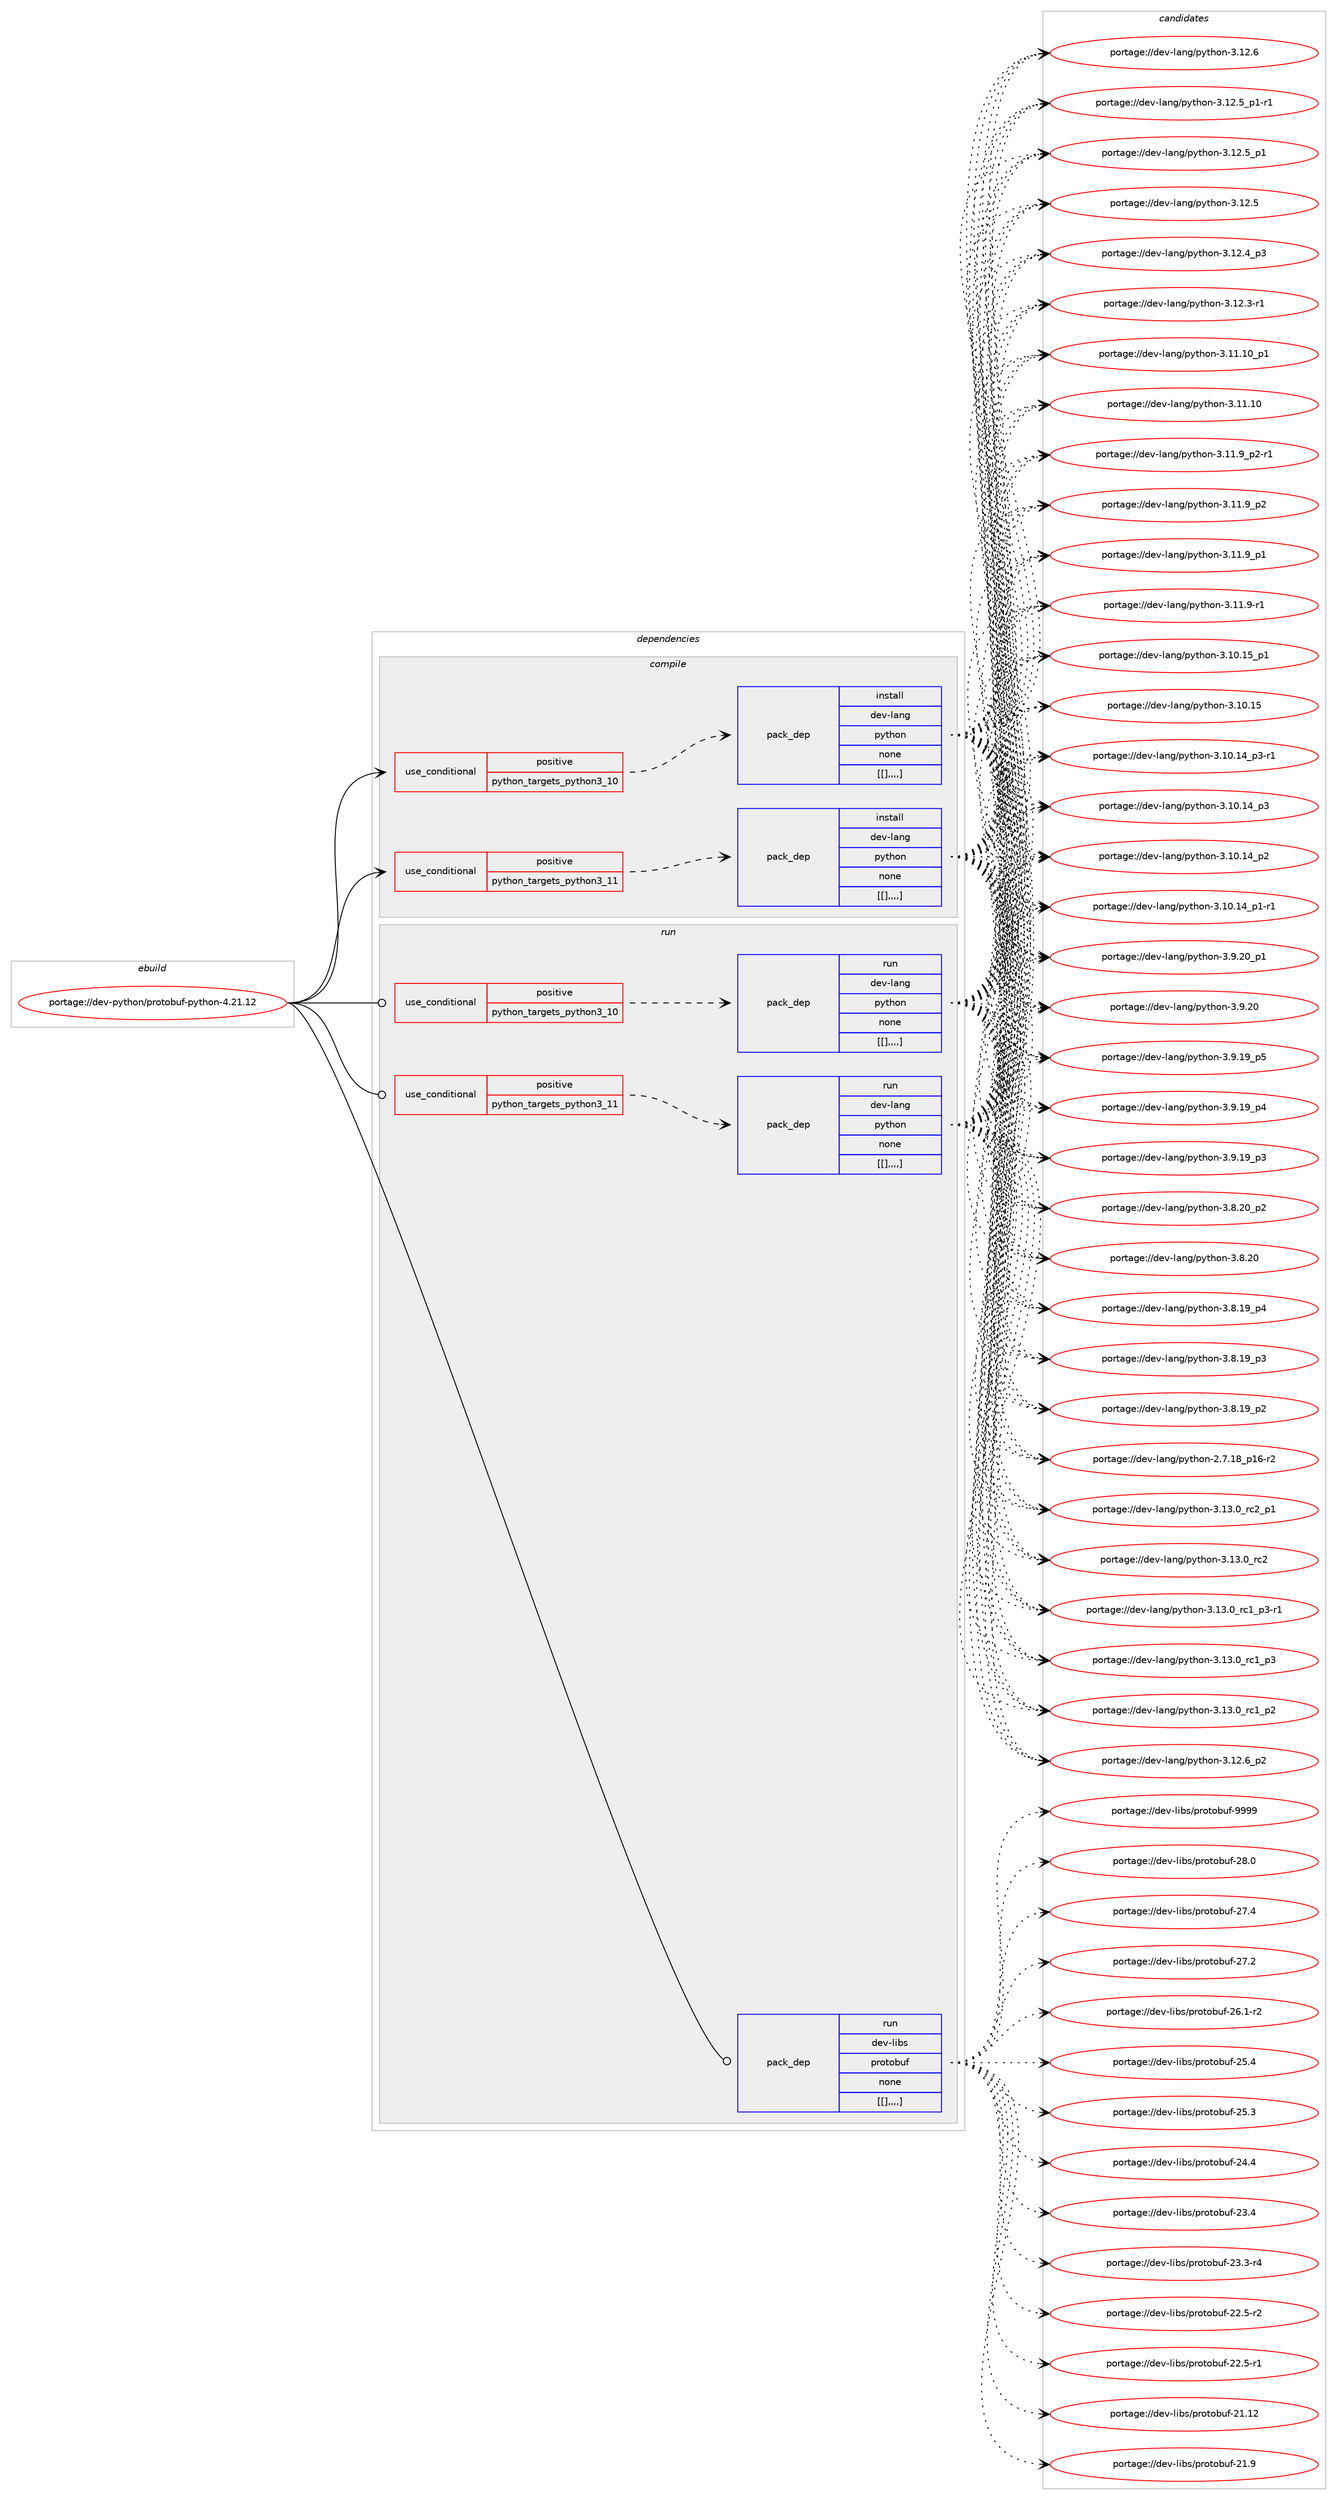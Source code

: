 digraph prolog {

# *************
# Graph options
# *************

newrank=true;
concentrate=true;
compound=true;
graph [rankdir=LR,fontname=Helvetica,fontsize=10,ranksep=1.5];#, ranksep=2.5, nodesep=0.2];
edge  [arrowhead=vee];
node  [fontname=Helvetica,fontsize=10];

# **********
# The ebuild
# **********

subgraph cluster_leftcol {
color=gray;
label=<<i>ebuild</i>>;
id [label="portage://dev-python/protobuf-python-4.21.12", color=red, width=4, href="../dev-python/protobuf-python-4.21.12.svg"];
}

# ****************
# The dependencies
# ****************

subgraph cluster_midcol {
color=gray;
label=<<i>dependencies</i>>;
subgraph cluster_compile {
fillcolor="#eeeeee";
style=filled;
label=<<i>compile</i>>;
subgraph cond37719 {
dependency157598 [label=<<TABLE BORDER="0" CELLBORDER="1" CELLSPACING="0" CELLPADDING="4"><TR><TD ROWSPAN="3" CELLPADDING="10">use_conditional</TD></TR><TR><TD>positive</TD></TR><TR><TD>python_targets_python3_10</TD></TR></TABLE>>, shape=none, color=red];
subgraph pack118662 {
dependency157599 [label=<<TABLE BORDER="0" CELLBORDER="1" CELLSPACING="0" CELLPADDING="4" WIDTH="220"><TR><TD ROWSPAN="6" CELLPADDING="30">pack_dep</TD></TR><TR><TD WIDTH="110">install</TD></TR><TR><TD>dev-lang</TD></TR><TR><TD>python</TD></TR><TR><TD>none</TD></TR><TR><TD>[[],,,,]</TD></TR></TABLE>>, shape=none, color=blue];
}
dependency157598:e -> dependency157599:w [weight=20,style="dashed",arrowhead="vee"];
}
id:e -> dependency157598:w [weight=20,style="solid",arrowhead="vee"];
subgraph cond37720 {
dependency157600 [label=<<TABLE BORDER="0" CELLBORDER="1" CELLSPACING="0" CELLPADDING="4"><TR><TD ROWSPAN="3" CELLPADDING="10">use_conditional</TD></TR><TR><TD>positive</TD></TR><TR><TD>python_targets_python3_11</TD></TR></TABLE>>, shape=none, color=red];
subgraph pack118663 {
dependency157601 [label=<<TABLE BORDER="0" CELLBORDER="1" CELLSPACING="0" CELLPADDING="4" WIDTH="220"><TR><TD ROWSPAN="6" CELLPADDING="30">pack_dep</TD></TR><TR><TD WIDTH="110">install</TD></TR><TR><TD>dev-lang</TD></TR><TR><TD>python</TD></TR><TR><TD>none</TD></TR><TR><TD>[[],,,,]</TD></TR></TABLE>>, shape=none, color=blue];
}
dependency157600:e -> dependency157601:w [weight=20,style="dashed",arrowhead="vee"];
}
id:e -> dependency157600:w [weight=20,style="solid",arrowhead="vee"];
}
subgraph cluster_compileandrun {
fillcolor="#eeeeee";
style=filled;
label=<<i>compile and run</i>>;
}
subgraph cluster_run {
fillcolor="#eeeeee";
style=filled;
label=<<i>run</i>>;
subgraph cond37721 {
dependency157602 [label=<<TABLE BORDER="0" CELLBORDER="1" CELLSPACING="0" CELLPADDING="4"><TR><TD ROWSPAN="3" CELLPADDING="10">use_conditional</TD></TR><TR><TD>positive</TD></TR><TR><TD>python_targets_python3_10</TD></TR></TABLE>>, shape=none, color=red];
subgraph pack118664 {
dependency157603 [label=<<TABLE BORDER="0" CELLBORDER="1" CELLSPACING="0" CELLPADDING="4" WIDTH="220"><TR><TD ROWSPAN="6" CELLPADDING="30">pack_dep</TD></TR><TR><TD WIDTH="110">run</TD></TR><TR><TD>dev-lang</TD></TR><TR><TD>python</TD></TR><TR><TD>none</TD></TR><TR><TD>[[],,,,]</TD></TR></TABLE>>, shape=none, color=blue];
}
dependency157602:e -> dependency157603:w [weight=20,style="dashed",arrowhead="vee"];
}
id:e -> dependency157602:w [weight=20,style="solid",arrowhead="odot"];
subgraph cond37722 {
dependency157604 [label=<<TABLE BORDER="0" CELLBORDER="1" CELLSPACING="0" CELLPADDING="4"><TR><TD ROWSPAN="3" CELLPADDING="10">use_conditional</TD></TR><TR><TD>positive</TD></TR><TR><TD>python_targets_python3_11</TD></TR></TABLE>>, shape=none, color=red];
subgraph pack118665 {
dependency157605 [label=<<TABLE BORDER="0" CELLBORDER="1" CELLSPACING="0" CELLPADDING="4" WIDTH="220"><TR><TD ROWSPAN="6" CELLPADDING="30">pack_dep</TD></TR><TR><TD WIDTH="110">run</TD></TR><TR><TD>dev-lang</TD></TR><TR><TD>python</TD></TR><TR><TD>none</TD></TR><TR><TD>[[],,,,]</TD></TR></TABLE>>, shape=none, color=blue];
}
dependency157604:e -> dependency157605:w [weight=20,style="dashed",arrowhead="vee"];
}
id:e -> dependency157604:w [weight=20,style="solid",arrowhead="odot"];
subgraph pack118666 {
dependency157606 [label=<<TABLE BORDER="0" CELLBORDER="1" CELLSPACING="0" CELLPADDING="4" WIDTH="220"><TR><TD ROWSPAN="6" CELLPADDING="30">pack_dep</TD></TR><TR><TD WIDTH="110">run</TD></TR><TR><TD>dev-libs</TD></TR><TR><TD>protobuf</TD></TR><TR><TD>none</TD></TR><TR><TD>[[],,,,]</TD></TR></TABLE>>, shape=none, color=blue];
}
id:e -> dependency157606:w [weight=20,style="solid",arrowhead="odot"];
}
}

# **************
# The candidates
# **************

subgraph cluster_choices {
rank=same;
color=gray;
label=<<i>candidates</i>>;

subgraph choice118662 {
color=black;
nodesep=1;
choice100101118451089711010347112121116104111110455146495146489511499509511249 [label="portage://dev-lang/python-3.13.0_rc2_p1", color=red, width=4,href="../dev-lang/python-3.13.0_rc2_p1.svg"];
choice10010111845108971101034711212111610411111045514649514648951149950 [label="portage://dev-lang/python-3.13.0_rc2", color=red, width=4,href="../dev-lang/python-3.13.0_rc2.svg"];
choice1001011184510897110103471121211161041111104551464951464895114994995112514511449 [label="portage://dev-lang/python-3.13.0_rc1_p3-r1", color=red, width=4,href="../dev-lang/python-3.13.0_rc1_p3-r1.svg"];
choice100101118451089711010347112121116104111110455146495146489511499499511251 [label="portage://dev-lang/python-3.13.0_rc1_p3", color=red, width=4,href="../dev-lang/python-3.13.0_rc1_p3.svg"];
choice100101118451089711010347112121116104111110455146495146489511499499511250 [label="portage://dev-lang/python-3.13.0_rc1_p2", color=red, width=4,href="../dev-lang/python-3.13.0_rc1_p2.svg"];
choice100101118451089711010347112121116104111110455146495046549511250 [label="portage://dev-lang/python-3.12.6_p2", color=red, width=4,href="../dev-lang/python-3.12.6_p2.svg"];
choice10010111845108971101034711212111610411111045514649504654 [label="portage://dev-lang/python-3.12.6", color=red, width=4,href="../dev-lang/python-3.12.6.svg"];
choice1001011184510897110103471121211161041111104551464950465395112494511449 [label="portage://dev-lang/python-3.12.5_p1-r1", color=red, width=4,href="../dev-lang/python-3.12.5_p1-r1.svg"];
choice100101118451089711010347112121116104111110455146495046539511249 [label="portage://dev-lang/python-3.12.5_p1", color=red, width=4,href="../dev-lang/python-3.12.5_p1.svg"];
choice10010111845108971101034711212111610411111045514649504653 [label="portage://dev-lang/python-3.12.5", color=red, width=4,href="../dev-lang/python-3.12.5.svg"];
choice100101118451089711010347112121116104111110455146495046529511251 [label="portage://dev-lang/python-3.12.4_p3", color=red, width=4,href="../dev-lang/python-3.12.4_p3.svg"];
choice100101118451089711010347112121116104111110455146495046514511449 [label="portage://dev-lang/python-3.12.3-r1", color=red, width=4,href="../dev-lang/python-3.12.3-r1.svg"];
choice10010111845108971101034711212111610411111045514649494649489511249 [label="portage://dev-lang/python-3.11.10_p1", color=red, width=4,href="../dev-lang/python-3.11.10_p1.svg"];
choice1001011184510897110103471121211161041111104551464949464948 [label="portage://dev-lang/python-3.11.10", color=red, width=4,href="../dev-lang/python-3.11.10.svg"];
choice1001011184510897110103471121211161041111104551464949465795112504511449 [label="portage://dev-lang/python-3.11.9_p2-r1", color=red, width=4,href="../dev-lang/python-3.11.9_p2-r1.svg"];
choice100101118451089711010347112121116104111110455146494946579511250 [label="portage://dev-lang/python-3.11.9_p2", color=red, width=4,href="../dev-lang/python-3.11.9_p2.svg"];
choice100101118451089711010347112121116104111110455146494946579511249 [label="portage://dev-lang/python-3.11.9_p1", color=red, width=4,href="../dev-lang/python-3.11.9_p1.svg"];
choice100101118451089711010347112121116104111110455146494946574511449 [label="portage://dev-lang/python-3.11.9-r1", color=red, width=4,href="../dev-lang/python-3.11.9-r1.svg"];
choice10010111845108971101034711212111610411111045514649484649539511249 [label="portage://dev-lang/python-3.10.15_p1", color=red, width=4,href="../dev-lang/python-3.10.15_p1.svg"];
choice1001011184510897110103471121211161041111104551464948464953 [label="portage://dev-lang/python-3.10.15", color=red, width=4,href="../dev-lang/python-3.10.15.svg"];
choice100101118451089711010347112121116104111110455146494846495295112514511449 [label="portage://dev-lang/python-3.10.14_p3-r1", color=red, width=4,href="../dev-lang/python-3.10.14_p3-r1.svg"];
choice10010111845108971101034711212111610411111045514649484649529511251 [label="portage://dev-lang/python-3.10.14_p3", color=red, width=4,href="../dev-lang/python-3.10.14_p3.svg"];
choice10010111845108971101034711212111610411111045514649484649529511250 [label="portage://dev-lang/python-3.10.14_p2", color=red, width=4,href="../dev-lang/python-3.10.14_p2.svg"];
choice100101118451089711010347112121116104111110455146494846495295112494511449 [label="portage://dev-lang/python-3.10.14_p1-r1", color=red, width=4,href="../dev-lang/python-3.10.14_p1-r1.svg"];
choice100101118451089711010347112121116104111110455146574650489511249 [label="portage://dev-lang/python-3.9.20_p1", color=red, width=4,href="../dev-lang/python-3.9.20_p1.svg"];
choice10010111845108971101034711212111610411111045514657465048 [label="portage://dev-lang/python-3.9.20", color=red, width=4,href="../dev-lang/python-3.9.20.svg"];
choice100101118451089711010347112121116104111110455146574649579511253 [label="portage://dev-lang/python-3.9.19_p5", color=red, width=4,href="../dev-lang/python-3.9.19_p5.svg"];
choice100101118451089711010347112121116104111110455146574649579511252 [label="portage://dev-lang/python-3.9.19_p4", color=red, width=4,href="../dev-lang/python-3.9.19_p4.svg"];
choice100101118451089711010347112121116104111110455146574649579511251 [label="portage://dev-lang/python-3.9.19_p3", color=red, width=4,href="../dev-lang/python-3.9.19_p3.svg"];
choice100101118451089711010347112121116104111110455146564650489511250 [label="portage://dev-lang/python-3.8.20_p2", color=red, width=4,href="../dev-lang/python-3.8.20_p2.svg"];
choice10010111845108971101034711212111610411111045514656465048 [label="portage://dev-lang/python-3.8.20", color=red, width=4,href="../dev-lang/python-3.8.20.svg"];
choice100101118451089711010347112121116104111110455146564649579511252 [label="portage://dev-lang/python-3.8.19_p4", color=red, width=4,href="../dev-lang/python-3.8.19_p4.svg"];
choice100101118451089711010347112121116104111110455146564649579511251 [label="portage://dev-lang/python-3.8.19_p3", color=red, width=4,href="../dev-lang/python-3.8.19_p3.svg"];
choice100101118451089711010347112121116104111110455146564649579511250 [label="portage://dev-lang/python-3.8.19_p2", color=red, width=4,href="../dev-lang/python-3.8.19_p2.svg"];
choice100101118451089711010347112121116104111110455046554649569511249544511450 [label="portage://dev-lang/python-2.7.18_p16-r2", color=red, width=4,href="../dev-lang/python-2.7.18_p16-r2.svg"];
dependency157599:e -> choice100101118451089711010347112121116104111110455146495146489511499509511249:w [style=dotted,weight="100"];
dependency157599:e -> choice10010111845108971101034711212111610411111045514649514648951149950:w [style=dotted,weight="100"];
dependency157599:e -> choice1001011184510897110103471121211161041111104551464951464895114994995112514511449:w [style=dotted,weight="100"];
dependency157599:e -> choice100101118451089711010347112121116104111110455146495146489511499499511251:w [style=dotted,weight="100"];
dependency157599:e -> choice100101118451089711010347112121116104111110455146495146489511499499511250:w [style=dotted,weight="100"];
dependency157599:e -> choice100101118451089711010347112121116104111110455146495046549511250:w [style=dotted,weight="100"];
dependency157599:e -> choice10010111845108971101034711212111610411111045514649504654:w [style=dotted,weight="100"];
dependency157599:e -> choice1001011184510897110103471121211161041111104551464950465395112494511449:w [style=dotted,weight="100"];
dependency157599:e -> choice100101118451089711010347112121116104111110455146495046539511249:w [style=dotted,weight="100"];
dependency157599:e -> choice10010111845108971101034711212111610411111045514649504653:w [style=dotted,weight="100"];
dependency157599:e -> choice100101118451089711010347112121116104111110455146495046529511251:w [style=dotted,weight="100"];
dependency157599:e -> choice100101118451089711010347112121116104111110455146495046514511449:w [style=dotted,weight="100"];
dependency157599:e -> choice10010111845108971101034711212111610411111045514649494649489511249:w [style=dotted,weight="100"];
dependency157599:e -> choice1001011184510897110103471121211161041111104551464949464948:w [style=dotted,weight="100"];
dependency157599:e -> choice1001011184510897110103471121211161041111104551464949465795112504511449:w [style=dotted,weight="100"];
dependency157599:e -> choice100101118451089711010347112121116104111110455146494946579511250:w [style=dotted,weight="100"];
dependency157599:e -> choice100101118451089711010347112121116104111110455146494946579511249:w [style=dotted,weight="100"];
dependency157599:e -> choice100101118451089711010347112121116104111110455146494946574511449:w [style=dotted,weight="100"];
dependency157599:e -> choice10010111845108971101034711212111610411111045514649484649539511249:w [style=dotted,weight="100"];
dependency157599:e -> choice1001011184510897110103471121211161041111104551464948464953:w [style=dotted,weight="100"];
dependency157599:e -> choice100101118451089711010347112121116104111110455146494846495295112514511449:w [style=dotted,weight="100"];
dependency157599:e -> choice10010111845108971101034711212111610411111045514649484649529511251:w [style=dotted,weight="100"];
dependency157599:e -> choice10010111845108971101034711212111610411111045514649484649529511250:w [style=dotted,weight="100"];
dependency157599:e -> choice100101118451089711010347112121116104111110455146494846495295112494511449:w [style=dotted,weight="100"];
dependency157599:e -> choice100101118451089711010347112121116104111110455146574650489511249:w [style=dotted,weight="100"];
dependency157599:e -> choice10010111845108971101034711212111610411111045514657465048:w [style=dotted,weight="100"];
dependency157599:e -> choice100101118451089711010347112121116104111110455146574649579511253:w [style=dotted,weight="100"];
dependency157599:e -> choice100101118451089711010347112121116104111110455146574649579511252:w [style=dotted,weight="100"];
dependency157599:e -> choice100101118451089711010347112121116104111110455146574649579511251:w [style=dotted,weight="100"];
dependency157599:e -> choice100101118451089711010347112121116104111110455146564650489511250:w [style=dotted,weight="100"];
dependency157599:e -> choice10010111845108971101034711212111610411111045514656465048:w [style=dotted,weight="100"];
dependency157599:e -> choice100101118451089711010347112121116104111110455146564649579511252:w [style=dotted,weight="100"];
dependency157599:e -> choice100101118451089711010347112121116104111110455146564649579511251:w [style=dotted,weight="100"];
dependency157599:e -> choice100101118451089711010347112121116104111110455146564649579511250:w [style=dotted,weight="100"];
dependency157599:e -> choice100101118451089711010347112121116104111110455046554649569511249544511450:w [style=dotted,weight="100"];
}
subgraph choice118663 {
color=black;
nodesep=1;
choice100101118451089711010347112121116104111110455146495146489511499509511249 [label="portage://dev-lang/python-3.13.0_rc2_p1", color=red, width=4,href="../dev-lang/python-3.13.0_rc2_p1.svg"];
choice10010111845108971101034711212111610411111045514649514648951149950 [label="portage://dev-lang/python-3.13.0_rc2", color=red, width=4,href="../dev-lang/python-3.13.0_rc2.svg"];
choice1001011184510897110103471121211161041111104551464951464895114994995112514511449 [label="portage://dev-lang/python-3.13.0_rc1_p3-r1", color=red, width=4,href="../dev-lang/python-3.13.0_rc1_p3-r1.svg"];
choice100101118451089711010347112121116104111110455146495146489511499499511251 [label="portage://dev-lang/python-3.13.0_rc1_p3", color=red, width=4,href="../dev-lang/python-3.13.0_rc1_p3.svg"];
choice100101118451089711010347112121116104111110455146495146489511499499511250 [label="portage://dev-lang/python-3.13.0_rc1_p2", color=red, width=4,href="../dev-lang/python-3.13.0_rc1_p2.svg"];
choice100101118451089711010347112121116104111110455146495046549511250 [label="portage://dev-lang/python-3.12.6_p2", color=red, width=4,href="../dev-lang/python-3.12.6_p2.svg"];
choice10010111845108971101034711212111610411111045514649504654 [label="portage://dev-lang/python-3.12.6", color=red, width=4,href="../dev-lang/python-3.12.6.svg"];
choice1001011184510897110103471121211161041111104551464950465395112494511449 [label="portage://dev-lang/python-3.12.5_p1-r1", color=red, width=4,href="../dev-lang/python-3.12.5_p1-r1.svg"];
choice100101118451089711010347112121116104111110455146495046539511249 [label="portage://dev-lang/python-3.12.5_p1", color=red, width=4,href="../dev-lang/python-3.12.5_p1.svg"];
choice10010111845108971101034711212111610411111045514649504653 [label="portage://dev-lang/python-3.12.5", color=red, width=4,href="../dev-lang/python-3.12.5.svg"];
choice100101118451089711010347112121116104111110455146495046529511251 [label="portage://dev-lang/python-3.12.4_p3", color=red, width=4,href="../dev-lang/python-3.12.4_p3.svg"];
choice100101118451089711010347112121116104111110455146495046514511449 [label="portage://dev-lang/python-3.12.3-r1", color=red, width=4,href="../dev-lang/python-3.12.3-r1.svg"];
choice10010111845108971101034711212111610411111045514649494649489511249 [label="portage://dev-lang/python-3.11.10_p1", color=red, width=4,href="../dev-lang/python-3.11.10_p1.svg"];
choice1001011184510897110103471121211161041111104551464949464948 [label="portage://dev-lang/python-3.11.10", color=red, width=4,href="../dev-lang/python-3.11.10.svg"];
choice1001011184510897110103471121211161041111104551464949465795112504511449 [label="portage://dev-lang/python-3.11.9_p2-r1", color=red, width=4,href="../dev-lang/python-3.11.9_p2-r1.svg"];
choice100101118451089711010347112121116104111110455146494946579511250 [label="portage://dev-lang/python-3.11.9_p2", color=red, width=4,href="../dev-lang/python-3.11.9_p2.svg"];
choice100101118451089711010347112121116104111110455146494946579511249 [label="portage://dev-lang/python-3.11.9_p1", color=red, width=4,href="../dev-lang/python-3.11.9_p1.svg"];
choice100101118451089711010347112121116104111110455146494946574511449 [label="portage://dev-lang/python-3.11.9-r1", color=red, width=4,href="../dev-lang/python-3.11.9-r1.svg"];
choice10010111845108971101034711212111610411111045514649484649539511249 [label="portage://dev-lang/python-3.10.15_p1", color=red, width=4,href="../dev-lang/python-3.10.15_p1.svg"];
choice1001011184510897110103471121211161041111104551464948464953 [label="portage://dev-lang/python-3.10.15", color=red, width=4,href="../dev-lang/python-3.10.15.svg"];
choice100101118451089711010347112121116104111110455146494846495295112514511449 [label="portage://dev-lang/python-3.10.14_p3-r1", color=red, width=4,href="../dev-lang/python-3.10.14_p3-r1.svg"];
choice10010111845108971101034711212111610411111045514649484649529511251 [label="portage://dev-lang/python-3.10.14_p3", color=red, width=4,href="../dev-lang/python-3.10.14_p3.svg"];
choice10010111845108971101034711212111610411111045514649484649529511250 [label="portage://dev-lang/python-3.10.14_p2", color=red, width=4,href="../dev-lang/python-3.10.14_p2.svg"];
choice100101118451089711010347112121116104111110455146494846495295112494511449 [label="portage://dev-lang/python-3.10.14_p1-r1", color=red, width=4,href="../dev-lang/python-3.10.14_p1-r1.svg"];
choice100101118451089711010347112121116104111110455146574650489511249 [label="portage://dev-lang/python-3.9.20_p1", color=red, width=4,href="../dev-lang/python-3.9.20_p1.svg"];
choice10010111845108971101034711212111610411111045514657465048 [label="portage://dev-lang/python-3.9.20", color=red, width=4,href="../dev-lang/python-3.9.20.svg"];
choice100101118451089711010347112121116104111110455146574649579511253 [label="portage://dev-lang/python-3.9.19_p5", color=red, width=4,href="../dev-lang/python-3.9.19_p5.svg"];
choice100101118451089711010347112121116104111110455146574649579511252 [label="portage://dev-lang/python-3.9.19_p4", color=red, width=4,href="../dev-lang/python-3.9.19_p4.svg"];
choice100101118451089711010347112121116104111110455146574649579511251 [label="portage://dev-lang/python-3.9.19_p3", color=red, width=4,href="../dev-lang/python-3.9.19_p3.svg"];
choice100101118451089711010347112121116104111110455146564650489511250 [label="portage://dev-lang/python-3.8.20_p2", color=red, width=4,href="../dev-lang/python-3.8.20_p2.svg"];
choice10010111845108971101034711212111610411111045514656465048 [label="portage://dev-lang/python-3.8.20", color=red, width=4,href="../dev-lang/python-3.8.20.svg"];
choice100101118451089711010347112121116104111110455146564649579511252 [label="portage://dev-lang/python-3.8.19_p4", color=red, width=4,href="../dev-lang/python-3.8.19_p4.svg"];
choice100101118451089711010347112121116104111110455146564649579511251 [label="portage://dev-lang/python-3.8.19_p3", color=red, width=4,href="../dev-lang/python-3.8.19_p3.svg"];
choice100101118451089711010347112121116104111110455146564649579511250 [label="portage://dev-lang/python-3.8.19_p2", color=red, width=4,href="../dev-lang/python-3.8.19_p2.svg"];
choice100101118451089711010347112121116104111110455046554649569511249544511450 [label="portage://dev-lang/python-2.7.18_p16-r2", color=red, width=4,href="../dev-lang/python-2.7.18_p16-r2.svg"];
dependency157601:e -> choice100101118451089711010347112121116104111110455146495146489511499509511249:w [style=dotted,weight="100"];
dependency157601:e -> choice10010111845108971101034711212111610411111045514649514648951149950:w [style=dotted,weight="100"];
dependency157601:e -> choice1001011184510897110103471121211161041111104551464951464895114994995112514511449:w [style=dotted,weight="100"];
dependency157601:e -> choice100101118451089711010347112121116104111110455146495146489511499499511251:w [style=dotted,weight="100"];
dependency157601:e -> choice100101118451089711010347112121116104111110455146495146489511499499511250:w [style=dotted,weight="100"];
dependency157601:e -> choice100101118451089711010347112121116104111110455146495046549511250:w [style=dotted,weight="100"];
dependency157601:e -> choice10010111845108971101034711212111610411111045514649504654:w [style=dotted,weight="100"];
dependency157601:e -> choice1001011184510897110103471121211161041111104551464950465395112494511449:w [style=dotted,weight="100"];
dependency157601:e -> choice100101118451089711010347112121116104111110455146495046539511249:w [style=dotted,weight="100"];
dependency157601:e -> choice10010111845108971101034711212111610411111045514649504653:w [style=dotted,weight="100"];
dependency157601:e -> choice100101118451089711010347112121116104111110455146495046529511251:w [style=dotted,weight="100"];
dependency157601:e -> choice100101118451089711010347112121116104111110455146495046514511449:w [style=dotted,weight="100"];
dependency157601:e -> choice10010111845108971101034711212111610411111045514649494649489511249:w [style=dotted,weight="100"];
dependency157601:e -> choice1001011184510897110103471121211161041111104551464949464948:w [style=dotted,weight="100"];
dependency157601:e -> choice1001011184510897110103471121211161041111104551464949465795112504511449:w [style=dotted,weight="100"];
dependency157601:e -> choice100101118451089711010347112121116104111110455146494946579511250:w [style=dotted,weight="100"];
dependency157601:e -> choice100101118451089711010347112121116104111110455146494946579511249:w [style=dotted,weight="100"];
dependency157601:e -> choice100101118451089711010347112121116104111110455146494946574511449:w [style=dotted,weight="100"];
dependency157601:e -> choice10010111845108971101034711212111610411111045514649484649539511249:w [style=dotted,weight="100"];
dependency157601:e -> choice1001011184510897110103471121211161041111104551464948464953:w [style=dotted,weight="100"];
dependency157601:e -> choice100101118451089711010347112121116104111110455146494846495295112514511449:w [style=dotted,weight="100"];
dependency157601:e -> choice10010111845108971101034711212111610411111045514649484649529511251:w [style=dotted,weight="100"];
dependency157601:e -> choice10010111845108971101034711212111610411111045514649484649529511250:w [style=dotted,weight="100"];
dependency157601:e -> choice100101118451089711010347112121116104111110455146494846495295112494511449:w [style=dotted,weight="100"];
dependency157601:e -> choice100101118451089711010347112121116104111110455146574650489511249:w [style=dotted,weight="100"];
dependency157601:e -> choice10010111845108971101034711212111610411111045514657465048:w [style=dotted,weight="100"];
dependency157601:e -> choice100101118451089711010347112121116104111110455146574649579511253:w [style=dotted,weight="100"];
dependency157601:e -> choice100101118451089711010347112121116104111110455146574649579511252:w [style=dotted,weight="100"];
dependency157601:e -> choice100101118451089711010347112121116104111110455146574649579511251:w [style=dotted,weight="100"];
dependency157601:e -> choice100101118451089711010347112121116104111110455146564650489511250:w [style=dotted,weight="100"];
dependency157601:e -> choice10010111845108971101034711212111610411111045514656465048:w [style=dotted,weight="100"];
dependency157601:e -> choice100101118451089711010347112121116104111110455146564649579511252:w [style=dotted,weight="100"];
dependency157601:e -> choice100101118451089711010347112121116104111110455146564649579511251:w [style=dotted,weight="100"];
dependency157601:e -> choice100101118451089711010347112121116104111110455146564649579511250:w [style=dotted,weight="100"];
dependency157601:e -> choice100101118451089711010347112121116104111110455046554649569511249544511450:w [style=dotted,weight="100"];
}
subgraph choice118664 {
color=black;
nodesep=1;
choice100101118451089711010347112121116104111110455146495146489511499509511249 [label="portage://dev-lang/python-3.13.0_rc2_p1", color=red, width=4,href="../dev-lang/python-3.13.0_rc2_p1.svg"];
choice10010111845108971101034711212111610411111045514649514648951149950 [label="portage://dev-lang/python-3.13.0_rc2", color=red, width=4,href="../dev-lang/python-3.13.0_rc2.svg"];
choice1001011184510897110103471121211161041111104551464951464895114994995112514511449 [label="portage://dev-lang/python-3.13.0_rc1_p3-r1", color=red, width=4,href="../dev-lang/python-3.13.0_rc1_p3-r1.svg"];
choice100101118451089711010347112121116104111110455146495146489511499499511251 [label="portage://dev-lang/python-3.13.0_rc1_p3", color=red, width=4,href="../dev-lang/python-3.13.0_rc1_p3.svg"];
choice100101118451089711010347112121116104111110455146495146489511499499511250 [label="portage://dev-lang/python-3.13.0_rc1_p2", color=red, width=4,href="../dev-lang/python-3.13.0_rc1_p2.svg"];
choice100101118451089711010347112121116104111110455146495046549511250 [label="portage://dev-lang/python-3.12.6_p2", color=red, width=4,href="../dev-lang/python-3.12.6_p2.svg"];
choice10010111845108971101034711212111610411111045514649504654 [label="portage://dev-lang/python-3.12.6", color=red, width=4,href="../dev-lang/python-3.12.6.svg"];
choice1001011184510897110103471121211161041111104551464950465395112494511449 [label="portage://dev-lang/python-3.12.5_p1-r1", color=red, width=4,href="../dev-lang/python-3.12.5_p1-r1.svg"];
choice100101118451089711010347112121116104111110455146495046539511249 [label="portage://dev-lang/python-3.12.5_p1", color=red, width=4,href="../dev-lang/python-3.12.5_p1.svg"];
choice10010111845108971101034711212111610411111045514649504653 [label="portage://dev-lang/python-3.12.5", color=red, width=4,href="../dev-lang/python-3.12.5.svg"];
choice100101118451089711010347112121116104111110455146495046529511251 [label="portage://dev-lang/python-3.12.4_p3", color=red, width=4,href="../dev-lang/python-3.12.4_p3.svg"];
choice100101118451089711010347112121116104111110455146495046514511449 [label="portage://dev-lang/python-3.12.3-r1", color=red, width=4,href="../dev-lang/python-3.12.3-r1.svg"];
choice10010111845108971101034711212111610411111045514649494649489511249 [label="portage://dev-lang/python-3.11.10_p1", color=red, width=4,href="../dev-lang/python-3.11.10_p1.svg"];
choice1001011184510897110103471121211161041111104551464949464948 [label="portage://dev-lang/python-3.11.10", color=red, width=4,href="../dev-lang/python-3.11.10.svg"];
choice1001011184510897110103471121211161041111104551464949465795112504511449 [label="portage://dev-lang/python-3.11.9_p2-r1", color=red, width=4,href="../dev-lang/python-3.11.9_p2-r1.svg"];
choice100101118451089711010347112121116104111110455146494946579511250 [label="portage://dev-lang/python-3.11.9_p2", color=red, width=4,href="../dev-lang/python-3.11.9_p2.svg"];
choice100101118451089711010347112121116104111110455146494946579511249 [label="portage://dev-lang/python-3.11.9_p1", color=red, width=4,href="../dev-lang/python-3.11.9_p1.svg"];
choice100101118451089711010347112121116104111110455146494946574511449 [label="portage://dev-lang/python-3.11.9-r1", color=red, width=4,href="../dev-lang/python-3.11.9-r1.svg"];
choice10010111845108971101034711212111610411111045514649484649539511249 [label="portage://dev-lang/python-3.10.15_p1", color=red, width=4,href="../dev-lang/python-3.10.15_p1.svg"];
choice1001011184510897110103471121211161041111104551464948464953 [label="portage://dev-lang/python-3.10.15", color=red, width=4,href="../dev-lang/python-3.10.15.svg"];
choice100101118451089711010347112121116104111110455146494846495295112514511449 [label="portage://dev-lang/python-3.10.14_p3-r1", color=red, width=4,href="../dev-lang/python-3.10.14_p3-r1.svg"];
choice10010111845108971101034711212111610411111045514649484649529511251 [label="portage://dev-lang/python-3.10.14_p3", color=red, width=4,href="../dev-lang/python-3.10.14_p3.svg"];
choice10010111845108971101034711212111610411111045514649484649529511250 [label="portage://dev-lang/python-3.10.14_p2", color=red, width=4,href="../dev-lang/python-3.10.14_p2.svg"];
choice100101118451089711010347112121116104111110455146494846495295112494511449 [label="portage://dev-lang/python-3.10.14_p1-r1", color=red, width=4,href="../dev-lang/python-3.10.14_p1-r1.svg"];
choice100101118451089711010347112121116104111110455146574650489511249 [label="portage://dev-lang/python-3.9.20_p1", color=red, width=4,href="../dev-lang/python-3.9.20_p1.svg"];
choice10010111845108971101034711212111610411111045514657465048 [label="portage://dev-lang/python-3.9.20", color=red, width=4,href="../dev-lang/python-3.9.20.svg"];
choice100101118451089711010347112121116104111110455146574649579511253 [label="portage://dev-lang/python-3.9.19_p5", color=red, width=4,href="../dev-lang/python-3.9.19_p5.svg"];
choice100101118451089711010347112121116104111110455146574649579511252 [label="portage://dev-lang/python-3.9.19_p4", color=red, width=4,href="../dev-lang/python-3.9.19_p4.svg"];
choice100101118451089711010347112121116104111110455146574649579511251 [label="portage://dev-lang/python-3.9.19_p3", color=red, width=4,href="../dev-lang/python-3.9.19_p3.svg"];
choice100101118451089711010347112121116104111110455146564650489511250 [label="portage://dev-lang/python-3.8.20_p2", color=red, width=4,href="../dev-lang/python-3.8.20_p2.svg"];
choice10010111845108971101034711212111610411111045514656465048 [label="portage://dev-lang/python-3.8.20", color=red, width=4,href="../dev-lang/python-3.8.20.svg"];
choice100101118451089711010347112121116104111110455146564649579511252 [label="portage://dev-lang/python-3.8.19_p4", color=red, width=4,href="../dev-lang/python-3.8.19_p4.svg"];
choice100101118451089711010347112121116104111110455146564649579511251 [label="portage://dev-lang/python-3.8.19_p3", color=red, width=4,href="../dev-lang/python-3.8.19_p3.svg"];
choice100101118451089711010347112121116104111110455146564649579511250 [label="portage://dev-lang/python-3.8.19_p2", color=red, width=4,href="../dev-lang/python-3.8.19_p2.svg"];
choice100101118451089711010347112121116104111110455046554649569511249544511450 [label="portage://dev-lang/python-2.7.18_p16-r2", color=red, width=4,href="../dev-lang/python-2.7.18_p16-r2.svg"];
dependency157603:e -> choice100101118451089711010347112121116104111110455146495146489511499509511249:w [style=dotted,weight="100"];
dependency157603:e -> choice10010111845108971101034711212111610411111045514649514648951149950:w [style=dotted,weight="100"];
dependency157603:e -> choice1001011184510897110103471121211161041111104551464951464895114994995112514511449:w [style=dotted,weight="100"];
dependency157603:e -> choice100101118451089711010347112121116104111110455146495146489511499499511251:w [style=dotted,weight="100"];
dependency157603:e -> choice100101118451089711010347112121116104111110455146495146489511499499511250:w [style=dotted,weight="100"];
dependency157603:e -> choice100101118451089711010347112121116104111110455146495046549511250:w [style=dotted,weight="100"];
dependency157603:e -> choice10010111845108971101034711212111610411111045514649504654:w [style=dotted,weight="100"];
dependency157603:e -> choice1001011184510897110103471121211161041111104551464950465395112494511449:w [style=dotted,weight="100"];
dependency157603:e -> choice100101118451089711010347112121116104111110455146495046539511249:w [style=dotted,weight="100"];
dependency157603:e -> choice10010111845108971101034711212111610411111045514649504653:w [style=dotted,weight="100"];
dependency157603:e -> choice100101118451089711010347112121116104111110455146495046529511251:w [style=dotted,weight="100"];
dependency157603:e -> choice100101118451089711010347112121116104111110455146495046514511449:w [style=dotted,weight="100"];
dependency157603:e -> choice10010111845108971101034711212111610411111045514649494649489511249:w [style=dotted,weight="100"];
dependency157603:e -> choice1001011184510897110103471121211161041111104551464949464948:w [style=dotted,weight="100"];
dependency157603:e -> choice1001011184510897110103471121211161041111104551464949465795112504511449:w [style=dotted,weight="100"];
dependency157603:e -> choice100101118451089711010347112121116104111110455146494946579511250:w [style=dotted,weight="100"];
dependency157603:e -> choice100101118451089711010347112121116104111110455146494946579511249:w [style=dotted,weight="100"];
dependency157603:e -> choice100101118451089711010347112121116104111110455146494946574511449:w [style=dotted,weight="100"];
dependency157603:e -> choice10010111845108971101034711212111610411111045514649484649539511249:w [style=dotted,weight="100"];
dependency157603:e -> choice1001011184510897110103471121211161041111104551464948464953:w [style=dotted,weight="100"];
dependency157603:e -> choice100101118451089711010347112121116104111110455146494846495295112514511449:w [style=dotted,weight="100"];
dependency157603:e -> choice10010111845108971101034711212111610411111045514649484649529511251:w [style=dotted,weight="100"];
dependency157603:e -> choice10010111845108971101034711212111610411111045514649484649529511250:w [style=dotted,weight="100"];
dependency157603:e -> choice100101118451089711010347112121116104111110455146494846495295112494511449:w [style=dotted,weight="100"];
dependency157603:e -> choice100101118451089711010347112121116104111110455146574650489511249:w [style=dotted,weight="100"];
dependency157603:e -> choice10010111845108971101034711212111610411111045514657465048:w [style=dotted,weight="100"];
dependency157603:e -> choice100101118451089711010347112121116104111110455146574649579511253:w [style=dotted,weight="100"];
dependency157603:e -> choice100101118451089711010347112121116104111110455146574649579511252:w [style=dotted,weight="100"];
dependency157603:e -> choice100101118451089711010347112121116104111110455146574649579511251:w [style=dotted,weight="100"];
dependency157603:e -> choice100101118451089711010347112121116104111110455146564650489511250:w [style=dotted,weight="100"];
dependency157603:e -> choice10010111845108971101034711212111610411111045514656465048:w [style=dotted,weight="100"];
dependency157603:e -> choice100101118451089711010347112121116104111110455146564649579511252:w [style=dotted,weight="100"];
dependency157603:e -> choice100101118451089711010347112121116104111110455146564649579511251:w [style=dotted,weight="100"];
dependency157603:e -> choice100101118451089711010347112121116104111110455146564649579511250:w [style=dotted,weight="100"];
dependency157603:e -> choice100101118451089711010347112121116104111110455046554649569511249544511450:w [style=dotted,weight="100"];
}
subgraph choice118665 {
color=black;
nodesep=1;
choice100101118451089711010347112121116104111110455146495146489511499509511249 [label="portage://dev-lang/python-3.13.0_rc2_p1", color=red, width=4,href="../dev-lang/python-3.13.0_rc2_p1.svg"];
choice10010111845108971101034711212111610411111045514649514648951149950 [label="portage://dev-lang/python-3.13.0_rc2", color=red, width=4,href="../dev-lang/python-3.13.0_rc2.svg"];
choice1001011184510897110103471121211161041111104551464951464895114994995112514511449 [label="portage://dev-lang/python-3.13.0_rc1_p3-r1", color=red, width=4,href="../dev-lang/python-3.13.0_rc1_p3-r1.svg"];
choice100101118451089711010347112121116104111110455146495146489511499499511251 [label="portage://dev-lang/python-3.13.0_rc1_p3", color=red, width=4,href="../dev-lang/python-3.13.0_rc1_p3.svg"];
choice100101118451089711010347112121116104111110455146495146489511499499511250 [label="portage://dev-lang/python-3.13.0_rc1_p2", color=red, width=4,href="../dev-lang/python-3.13.0_rc1_p2.svg"];
choice100101118451089711010347112121116104111110455146495046549511250 [label="portage://dev-lang/python-3.12.6_p2", color=red, width=4,href="../dev-lang/python-3.12.6_p2.svg"];
choice10010111845108971101034711212111610411111045514649504654 [label="portage://dev-lang/python-3.12.6", color=red, width=4,href="../dev-lang/python-3.12.6.svg"];
choice1001011184510897110103471121211161041111104551464950465395112494511449 [label="portage://dev-lang/python-3.12.5_p1-r1", color=red, width=4,href="../dev-lang/python-3.12.5_p1-r1.svg"];
choice100101118451089711010347112121116104111110455146495046539511249 [label="portage://dev-lang/python-3.12.5_p1", color=red, width=4,href="../dev-lang/python-3.12.5_p1.svg"];
choice10010111845108971101034711212111610411111045514649504653 [label="portage://dev-lang/python-3.12.5", color=red, width=4,href="../dev-lang/python-3.12.5.svg"];
choice100101118451089711010347112121116104111110455146495046529511251 [label="portage://dev-lang/python-3.12.4_p3", color=red, width=4,href="../dev-lang/python-3.12.4_p3.svg"];
choice100101118451089711010347112121116104111110455146495046514511449 [label="portage://dev-lang/python-3.12.3-r1", color=red, width=4,href="../dev-lang/python-3.12.3-r1.svg"];
choice10010111845108971101034711212111610411111045514649494649489511249 [label="portage://dev-lang/python-3.11.10_p1", color=red, width=4,href="../dev-lang/python-3.11.10_p1.svg"];
choice1001011184510897110103471121211161041111104551464949464948 [label="portage://dev-lang/python-3.11.10", color=red, width=4,href="../dev-lang/python-3.11.10.svg"];
choice1001011184510897110103471121211161041111104551464949465795112504511449 [label="portage://dev-lang/python-3.11.9_p2-r1", color=red, width=4,href="../dev-lang/python-3.11.9_p2-r1.svg"];
choice100101118451089711010347112121116104111110455146494946579511250 [label="portage://dev-lang/python-3.11.9_p2", color=red, width=4,href="../dev-lang/python-3.11.9_p2.svg"];
choice100101118451089711010347112121116104111110455146494946579511249 [label="portage://dev-lang/python-3.11.9_p1", color=red, width=4,href="../dev-lang/python-3.11.9_p1.svg"];
choice100101118451089711010347112121116104111110455146494946574511449 [label="portage://dev-lang/python-3.11.9-r1", color=red, width=4,href="../dev-lang/python-3.11.9-r1.svg"];
choice10010111845108971101034711212111610411111045514649484649539511249 [label="portage://dev-lang/python-3.10.15_p1", color=red, width=4,href="../dev-lang/python-3.10.15_p1.svg"];
choice1001011184510897110103471121211161041111104551464948464953 [label="portage://dev-lang/python-3.10.15", color=red, width=4,href="../dev-lang/python-3.10.15.svg"];
choice100101118451089711010347112121116104111110455146494846495295112514511449 [label="portage://dev-lang/python-3.10.14_p3-r1", color=red, width=4,href="../dev-lang/python-3.10.14_p3-r1.svg"];
choice10010111845108971101034711212111610411111045514649484649529511251 [label="portage://dev-lang/python-3.10.14_p3", color=red, width=4,href="../dev-lang/python-3.10.14_p3.svg"];
choice10010111845108971101034711212111610411111045514649484649529511250 [label="portage://dev-lang/python-3.10.14_p2", color=red, width=4,href="../dev-lang/python-3.10.14_p2.svg"];
choice100101118451089711010347112121116104111110455146494846495295112494511449 [label="portage://dev-lang/python-3.10.14_p1-r1", color=red, width=4,href="../dev-lang/python-3.10.14_p1-r1.svg"];
choice100101118451089711010347112121116104111110455146574650489511249 [label="portage://dev-lang/python-3.9.20_p1", color=red, width=4,href="../dev-lang/python-3.9.20_p1.svg"];
choice10010111845108971101034711212111610411111045514657465048 [label="portage://dev-lang/python-3.9.20", color=red, width=4,href="../dev-lang/python-3.9.20.svg"];
choice100101118451089711010347112121116104111110455146574649579511253 [label="portage://dev-lang/python-3.9.19_p5", color=red, width=4,href="../dev-lang/python-3.9.19_p5.svg"];
choice100101118451089711010347112121116104111110455146574649579511252 [label="portage://dev-lang/python-3.9.19_p4", color=red, width=4,href="../dev-lang/python-3.9.19_p4.svg"];
choice100101118451089711010347112121116104111110455146574649579511251 [label="portage://dev-lang/python-3.9.19_p3", color=red, width=4,href="../dev-lang/python-3.9.19_p3.svg"];
choice100101118451089711010347112121116104111110455146564650489511250 [label="portage://dev-lang/python-3.8.20_p2", color=red, width=4,href="../dev-lang/python-3.8.20_p2.svg"];
choice10010111845108971101034711212111610411111045514656465048 [label="portage://dev-lang/python-3.8.20", color=red, width=4,href="../dev-lang/python-3.8.20.svg"];
choice100101118451089711010347112121116104111110455146564649579511252 [label="portage://dev-lang/python-3.8.19_p4", color=red, width=4,href="../dev-lang/python-3.8.19_p4.svg"];
choice100101118451089711010347112121116104111110455146564649579511251 [label="portage://dev-lang/python-3.8.19_p3", color=red, width=4,href="../dev-lang/python-3.8.19_p3.svg"];
choice100101118451089711010347112121116104111110455146564649579511250 [label="portage://dev-lang/python-3.8.19_p2", color=red, width=4,href="../dev-lang/python-3.8.19_p2.svg"];
choice100101118451089711010347112121116104111110455046554649569511249544511450 [label="portage://dev-lang/python-2.7.18_p16-r2", color=red, width=4,href="../dev-lang/python-2.7.18_p16-r2.svg"];
dependency157605:e -> choice100101118451089711010347112121116104111110455146495146489511499509511249:w [style=dotted,weight="100"];
dependency157605:e -> choice10010111845108971101034711212111610411111045514649514648951149950:w [style=dotted,weight="100"];
dependency157605:e -> choice1001011184510897110103471121211161041111104551464951464895114994995112514511449:w [style=dotted,weight="100"];
dependency157605:e -> choice100101118451089711010347112121116104111110455146495146489511499499511251:w [style=dotted,weight="100"];
dependency157605:e -> choice100101118451089711010347112121116104111110455146495146489511499499511250:w [style=dotted,weight="100"];
dependency157605:e -> choice100101118451089711010347112121116104111110455146495046549511250:w [style=dotted,weight="100"];
dependency157605:e -> choice10010111845108971101034711212111610411111045514649504654:w [style=dotted,weight="100"];
dependency157605:e -> choice1001011184510897110103471121211161041111104551464950465395112494511449:w [style=dotted,weight="100"];
dependency157605:e -> choice100101118451089711010347112121116104111110455146495046539511249:w [style=dotted,weight="100"];
dependency157605:e -> choice10010111845108971101034711212111610411111045514649504653:w [style=dotted,weight="100"];
dependency157605:e -> choice100101118451089711010347112121116104111110455146495046529511251:w [style=dotted,weight="100"];
dependency157605:e -> choice100101118451089711010347112121116104111110455146495046514511449:w [style=dotted,weight="100"];
dependency157605:e -> choice10010111845108971101034711212111610411111045514649494649489511249:w [style=dotted,weight="100"];
dependency157605:e -> choice1001011184510897110103471121211161041111104551464949464948:w [style=dotted,weight="100"];
dependency157605:e -> choice1001011184510897110103471121211161041111104551464949465795112504511449:w [style=dotted,weight="100"];
dependency157605:e -> choice100101118451089711010347112121116104111110455146494946579511250:w [style=dotted,weight="100"];
dependency157605:e -> choice100101118451089711010347112121116104111110455146494946579511249:w [style=dotted,weight="100"];
dependency157605:e -> choice100101118451089711010347112121116104111110455146494946574511449:w [style=dotted,weight="100"];
dependency157605:e -> choice10010111845108971101034711212111610411111045514649484649539511249:w [style=dotted,weight="100"];
dependency157605:e -> choice1001011184510897110103471121211161041111104551464948464953:w [style=dotted,weight="100"];
dependency157605:e -> choice100101118451089711010347112121116104111110455146494846495295112514511449:w [style=dotted,weight="100"];
dependency157605:e -> choice10010111845108971101034711212111610411111045514649484649529511251:w [style=dotted,weight="100"];
dependency157605:e -> choice10010111845108971101034711212111610411111045514649484649529511250:w [style=dotted,weight="100"];
dependency157605:e -> choice100101118451089711010347112121116104111110455146494846495295112494511449:w [style=dotted,weight="100"];
dependency157605:e -> choice100101118451089711010347112121116104111110455146574650489511249:w [style=dotted,weight="100"];
dependency157605:e -> choice10010111845108971101034711212111610411111045514657465048:w [style=dotted,weight="100"];
dependency157605:e -> choice100101118451089711010347112121116104111110455146574649579511253:w [style=dotted,weight="100"];
dependency157605:e -> choice100101118451089711010347112121116104111110455146574649579511252:w [style=dotted,weight="100"];
dependency157605:e -> choice100101118451089711010347112121116104111110455146574649579511251:w [style=dotted,weight="100"];
dependency157605:e -> choice100101118451089711010347112121116104111110455146564650489511250:w [style=dotted,weight="100"];
dependency157605:e -> choice10010111845108971101034711212111610411111045514656465048:w [style=dotted,weight="100"];
dependency157605:e -> choice100101118451089711010347112121116104111110455146564649579511252:w [style=dotted,weight="100"];
dependency157605:e -> choice100101118451089711010347112121116104111110455146564649579511251:w [style=dotted,weight="100"];
dependency157605:e -> choice100101118451089711010347112121116104111110455146564649579511250:w [style=dotted,weight="100"];
dependency157605:e -> choice100101118451089711010347112121116104111110455046554649569511249544511450:w [style=dotted,weight="100"];
}
subgraph choice118666 {
color=black;
nodesep=1;
choice100101118451081059811547112114111116111981171024557575757 [label="portage://dev-libs/protobuf-9999", color=red, width=4,href="../dev-libs/protobuf-9999.svg"];
choice100101118451081059811547112114111116111981171024550564648 [label="portage://dev-libs/protobuf-28.0", color=red, width=4,href="../dev-libs/protobuf-28.0.svg"];
choice100101118451081059811547112114111116111981171024550554652 [label="portage://dev-libs/protobuf-27.4", color=red, width=4,href="../dev-libs/protobuf-27.4.svg"];
choice100101118451081059811547112114111116111981171024550554650 [label="portage://dev-libs/protobuf-27.2", color=red, width=4,href="../dev-libs/protobuf-27.2.svg"];
choice1001011184510810598115471121141111161119811710245505446494511450 [label="portage://dev-libs/protobuf-26.1-r2", color=red, width=4,href="../dev-libs/protobuf-26.1-r2.svg"];
choice100101118451081059811547112114111116111981171024550534652 [label="portage://dev-libs/protobuf-25.4", color=red, width=4,href="../dev-libs/protobuf-25.4.svg"];
choice100101118451081059811547112114111116111981171024550534651 [label="portage://dev-libs/protobuf-25.3", color=red, width=4,href="../dev-libs/protobuf-25.3.svg"];
choice100101118451081059811547112114111116111981171024550524652 [label="portage://dev-libs/protobuf-24.4", color=red, width=4,href="../dev-libs/protobuf-24.4.svg"];
choice100101118451081059811547112114111116111981171024550514652 [label="portage://dev-libs/protobuf-23.4", color=red, width=4,href="../dev-libs/protobuf-23.4.svg"];
choice1001011184510810598115471121141111161119811710245505146514511452 [label="portage://dev-libs/protobuf-23.3-r4", color=red, width=4,href="../dev-libs/protobuf-23.3-r4.svg"];
choice1001011184510810598115471121141111161119811710245505046534511450 [label="portage://dev-libs/protobuf-22.5-r2", color=red, width=4,href="../dev-libs/protobuf-22.5-r2.svg"];
choice1001011184510810598115471121141111161119811710245505046534511449 [label="portage://dev-libs/protobuf-22.5-r1", color=red, width=4,href="../dev-libs/protobuf-22.5-r1.svg"];
choice10010111845108105981154711211411111611198117102455049464950 [label="portage://dev-libs/protobuf-21.12", color=red, width=4,href="../dev-libs/protobuf-21.12.svg"];
choice100101118451081059811547112114111116111981171024550494657 [label="portage://dev-libs/protobuf-21.9", color=red, width=4,href="../dev-libs/protobuf-21.9.svg"];
dependency157606:e -> choice100101118451081059811547112114111116111981171024557575757:w [style=dotted,weight="100"];
dependency157606:e -> choice100101118451081059811547112114111116111981171024550564648:w [style=dotted,weight="100"];
dependency157606:e -> choice100101118451081059811547112114111116111981171024550554652:w [style=dotted,weight="100"];
dependency157606:e -> choice100101118451081059811547112114111116111981171024550554650:w [style=dotted,weight="100"];
dependency157606:e -> choice1001011184510810598115471121141111161119811710245505446494511450:w [style=dotted,weight="100"];
dependency157606:e -> choice100101118451081059811547112114111116111981171024550534652:w [style=dotted,weight="100"];
dependency157606:e -> choice100101118451081059811547112114111116111981171024550534651:w [style=dotted,weight="100"];
dependency157606:e -> choice100101118451081059811547112114111116111981171024550524652:w [style=dotted,weight="100"];
dependency157606:e -> choice100101118451081059811547112114111116111981171024550514652:w [style=dotted,weight="100"];
dependency157606:e -> choice1001011184510810598115471121141111161119811710245505146514511452:w [style=dotted,weight="100"];
dependency157606:e -> choice1001011184510810598115471121141111161119811710245505046534511450:w [style=dotted,weight="100"];
dependency157606:e -> choice1001011184510810598115471121141111161119811710245505046534511449:w [style=dotted,weight="100"];
dependency157606:e -> choice10010111845108105981154711211411111611198117102455049464950:w [style=dotted,weight="100"];
dependency157606:e -> choice100101118451081059811547112114111116111981171024550494657:w [style=dotted,weight="100"];
}
}

}

